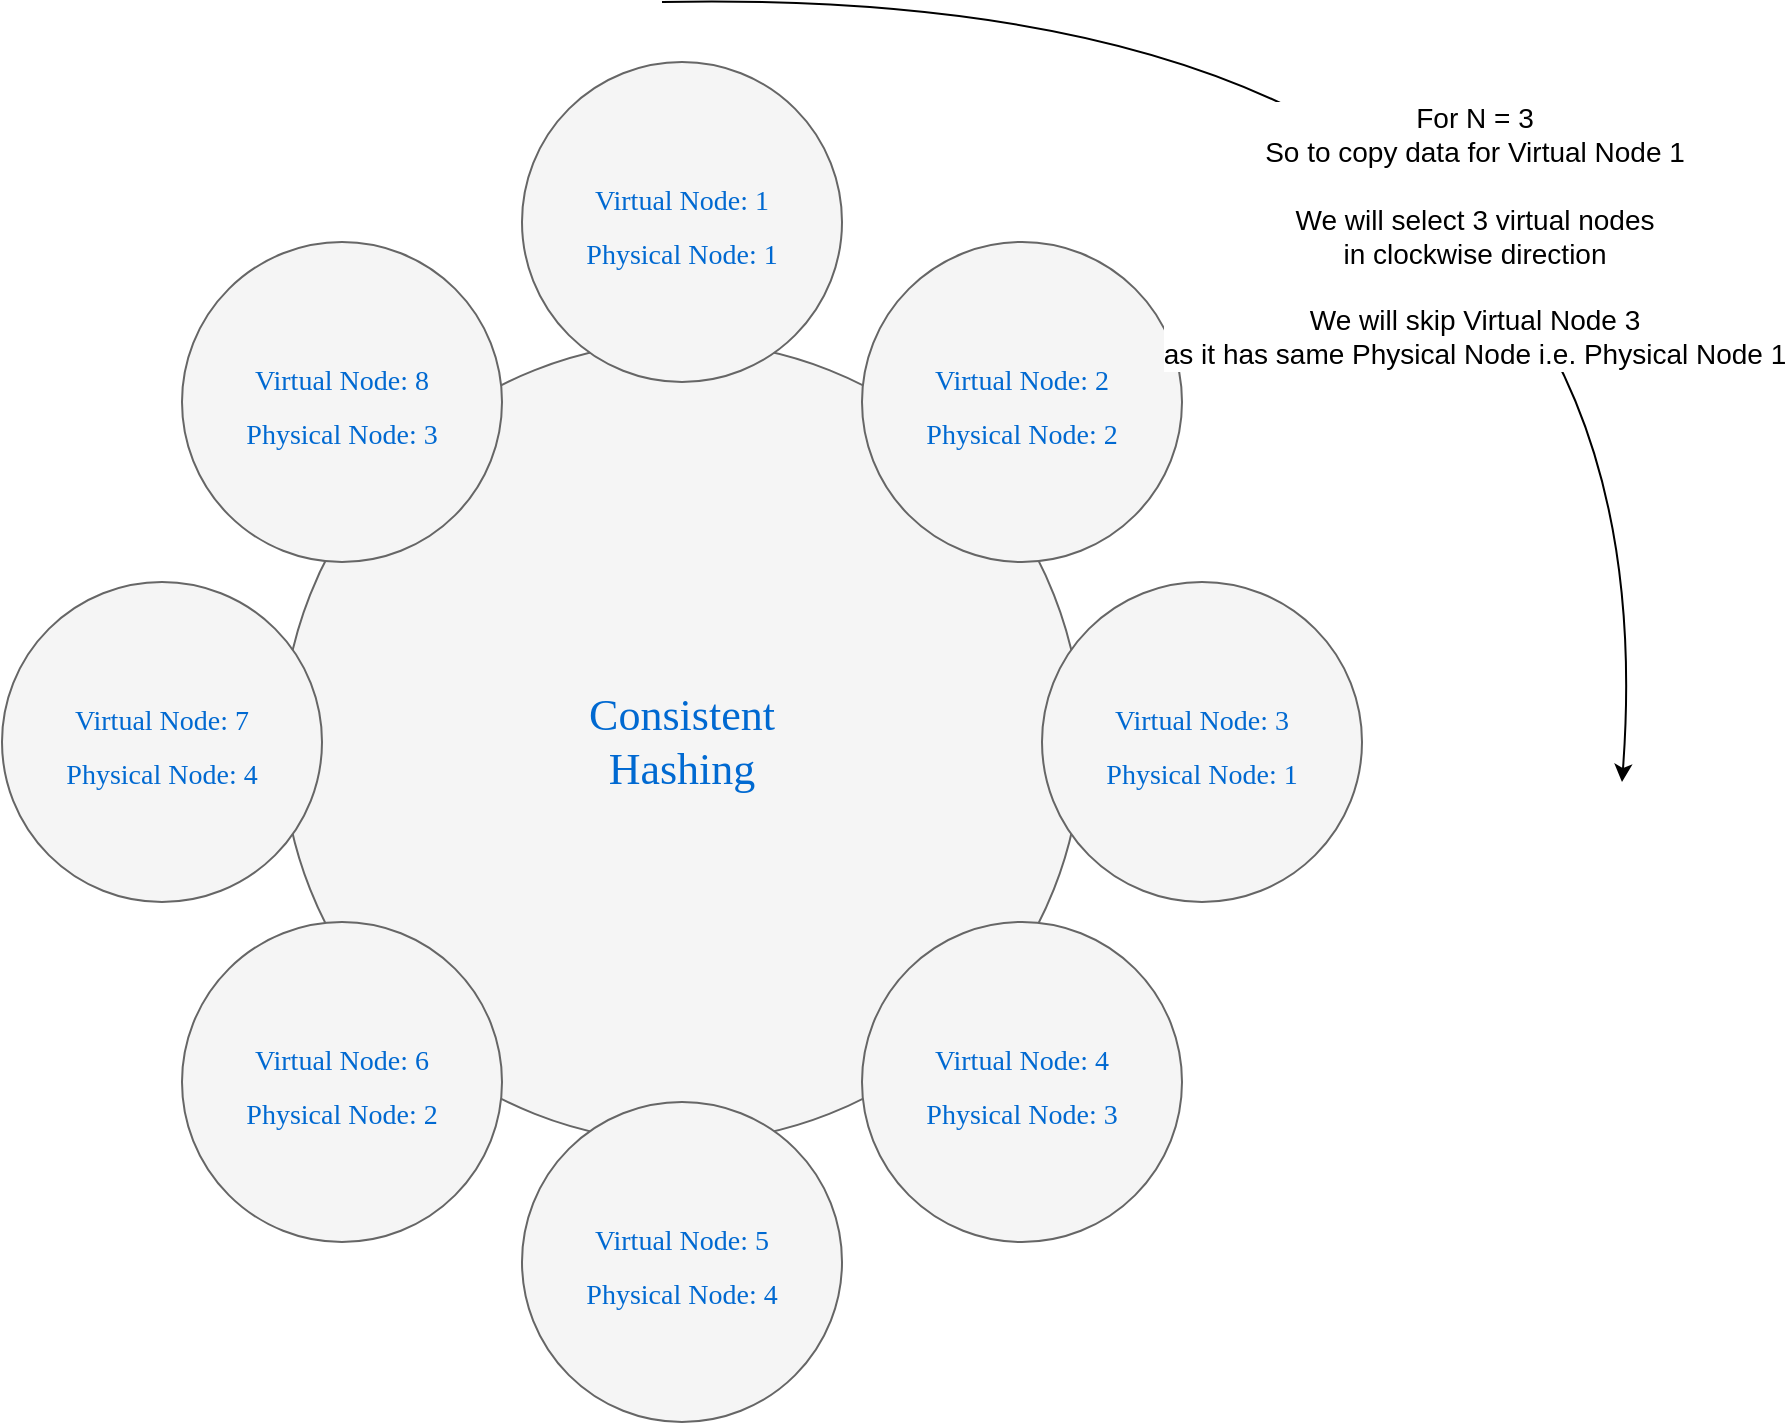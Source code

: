 <mxfile version="11.2.4" type="device" pages="1"><diagram name="Page-1" id="dd472eb7-4b8b-5cd9-a60b-b15522922e76"><mxGraphModel dx="1106" dy="811" grid="1" gridSize="10" guides="1" tooltips="1" connect="1" arrows="1" fold="1" page="1" pageScale="1" pageWidth="1100" pageHeight="850" background="#ffffff" math="0" shadow="0"><root><mxCell id="0"/><mxCell id="1" parent="0"/><mxCell id="374e34682ed331ee-1" value="Consistent&lt;br&gt;Hashing" style="ellipse;whiteSpace=wrap;html=1;rounded=0;shadow=0;dashed=0;comic=0;fontFamily=Verdana;fontSize=22;fontColor=#0069D1;fillColor=#f5f5f5;strokeColor=#666666;" parent="1" vertex="1"><mxGeometry x="330" y="180" width="400" height="400" as="geometry"/></mxCell><mxCell id="45236fa5f4b8e91a-1" value="&lt;font style=&quot;font-size: 14px&quot;&gt;Virtual Node: 1&lt;br&gt;Physical Node: 1&lt;br&gt;&lt;/font&gt;" style="ellipse;whiteSpace=wrap;html=1;rounded=0;shadow=0;dashed=0;comic=0;fontFamily=Verdana;fontSize=22;fontColor=#0069D1;fillColor=#f5f5f5;strokeColor=#666666;" parent="1" vertex="1"><mxGeometry x="450" y="40" width="160" height="160" as="geometry"/></mxCell><mxCell id="45236fa5f4b8e91a-2" value="&lt;span style=&quot;font-size: 14px&quot;&gt;Virtual Node: 5&lt;/span&gt;&lt;br style=&quot;font-size: 14px&quot;&gt;&lt;span style=&quot;font-size: 14px&quot;&gt;Physical Node: 4&lt;/span&gt;" style="ellipse;whiteSpace=wrap;html=1;rounded=0;shadow=0;dashed=0;comic=0;fontFamily=Verdana;fontSize=22;fontColor=#0069D1;fillColor=#f5f5f5;strokeColor=#666666;" parent="1" vertex="1"><mxGeometry x="450" y="560" width="160" height="160" as="geometry"/></mxCell><mxCell id="45236fa5f4b8e91a-3" value="&lt;span style=&quot;font-size: 14px&quot;&gt;Virtual Node: 3&lt;/span&gt;&lt;br style=&quot;font-size: 14px&quot;&gt;&lt;span style=&quot;font-size: 14px&quot;&gt;Physical Node: 1&lt;/span&gt;" style="ellipse;whiteSpace=wrap;html=1;rounded=0;shadow=0;dashed=0;comic=0;fontFamily=Verdana;fontSize=22;fontColor=#0069D1;fillColor=#f5f5f5;strokeColor=#666666;" parent="1" vertex="1"><mxGeometry x="710" y="300" width="160" height="160" as="geometry"/></mxCell><mxCell id="45236fa5f4b8e91a-4" value="&lt;span style=&quot;font-size: 14px&quot;&gt;Virtual Node: 7&lt;/span&gt;&lt;br style=&quot;font-size: 14px&quot;&gt;&lt;span style=&quot;font-size: 14px&quot;&gt;Physical Node: 4&lt;/span&gt;" style="ellipse;whiteSpace=wrap;html=1;rounded=0;shadow=0;dashed=0;comic=0;fontFamily=Verdana;fontSize=22;fontColor=#0069D1;fillColor=#f5f5f5;strokeColor=#666666;" parent="1" vertex="1"><mxGeometry x="190" y="300" width="160" height="160" as="geometry"/></mxCell><mxCell id="45236fa5f4b8e91a-5" value="&lt;span style=&quot;font-size: 14px&quot;&gt;Virtual Node: 8&lt;/span&gt;&lt;br style=&quot;font-size: 14px&quot;&gt;&lt;span style=&quot;font-size: 14px&quot;&gt;Physical Node: 3&lt;/span&gt;" style="ellipse;whiteSpace=wrap;html=1;rounded=0;shadow=0;dashed=0;comic=0;fontFamily=Verdana;fontSize=22;fontColor=#0069D1;fillColor=#f5f5f5;strokeColor=#666666;" parent="1" vertex="1"><mxGeometry x="280" y="130" width="160" height="160" as="geometry"/></mxCell><mxCell id="45236fa5f4b8e91a-6" value="&lt;span style=&quot;font-size: 14px&quot;&gt;Virtual Node: 2&lt;/span&gt;&lt;br style=&quot;font-size: 14px&quot;&gt;&lt;span style=&quot;font-size: 14px&quot;&gt;Physical Node: 2&lt;/span&gt;" style="ellipse;whiteSpace=wrap;html=1;rounded=0;shadow=0;dashed=0;comic=0;fontFamily=Verdana;fontSize=22;fontColor=#0069D1;fillColor=#f5f5f5;strokeColor=#666666;" parent="1" vertex="1"><mxGeometry x="620" y="130" width="160" height="160" as="geometry"/></mxCell><mxCell id="45236fa5f4b8e91a-7" value="&lt;span style=&quot;font-size: 14px&quot;&gt;Virtual Node: 4&lt;/span&gt;&lt;br style=&quot;font-size: 14px&quot;&gt;&lt;span style=&quot;font-size: 14px&quot;&gt;Physical Node: 3&lt;/span&gt;" style="ellipse;whiteSpace=wrap;html=1;rounded=0;shadow=0;dashed=0;comic=0;fontFamily=Verdana;fontSize=22;fontColor=#0069D1;fillColor=#f5f5f5;strokeColor=#666666;" parent="1" vertex="1"><mxGeometry x="620" y="470" width="160" height="160" as="geometry"/></mxCell><mxCell id="45236fa5f4b8e91a-8" value="&lt;span style=&quot;font-size: 14px&quot;&gt;Virtual Node: 6&lt;/span&gt;&lt;br style=&quot;font-size: 14px&quot;&gt;&lt;span style=&quot;font-size: 14px&quot;&gt;Physical Node: 2&lt;/span&gt;" style="ellipse;whiteSpace=wrap;html=1;rounded=0;shadow=0;dashed=0;comic=0;fontFamily=Verdana;fontSize=22;fontColor=#0069D1;fillColor=#f5f5f5;strokeColor=#666666;" parent="1" vertex="1"><mxGeometry x="280" y="470" width="160" height="160" as="geometry"/></mxCell><mxCell id="L_ntbfJRHHdXH3FNU_Fw-4" value="" style="curved=1;endArrow=classic;html=1;" edge="1" parent="1"><mxGeometry width="50" height="50" relative="1" as="geometry"><mxPoint x="520" y="10" as="sourcePoint"/><mxPoint x="1000" y="400" as="targetPoint"/><Array as="points"><mxPoint x="1030"/></Array></mxGeometry></mxCell><mxCell id="L_ntbfJRHHdXH3FNU_Fw-5" value="&lt;font style=&quot;font-size: 14px&quot;&gt;For N = 3&lt;br&gt;So to copy data for Virtual Node 1&lt;br&gt;&lt;br&gt;We will select 3 virtual nodes &lt;br&gt;in clockwise direction&lt;br&gt;&lt;br&gt;We will skip Virtual Node 3 &lt;br&gt;as it has same Physical Node i.e. Physical Node 1&lt;/font&gt;" style="text;html=1;resizable=0;points=[];align=center;verticalAlign=middle;labelBackgroundColor=#ffffff;" vertex="1" connectable="0" parent="L_ntbfJRHHdXH3FNU_Fw-4"><mxGeometry x="-0.116" y="-125" relative="1" as="geometry"><mxPoint as="offset"/></mxGeometry></mxCell></root></mxGraphModel></diagram></mxfile>